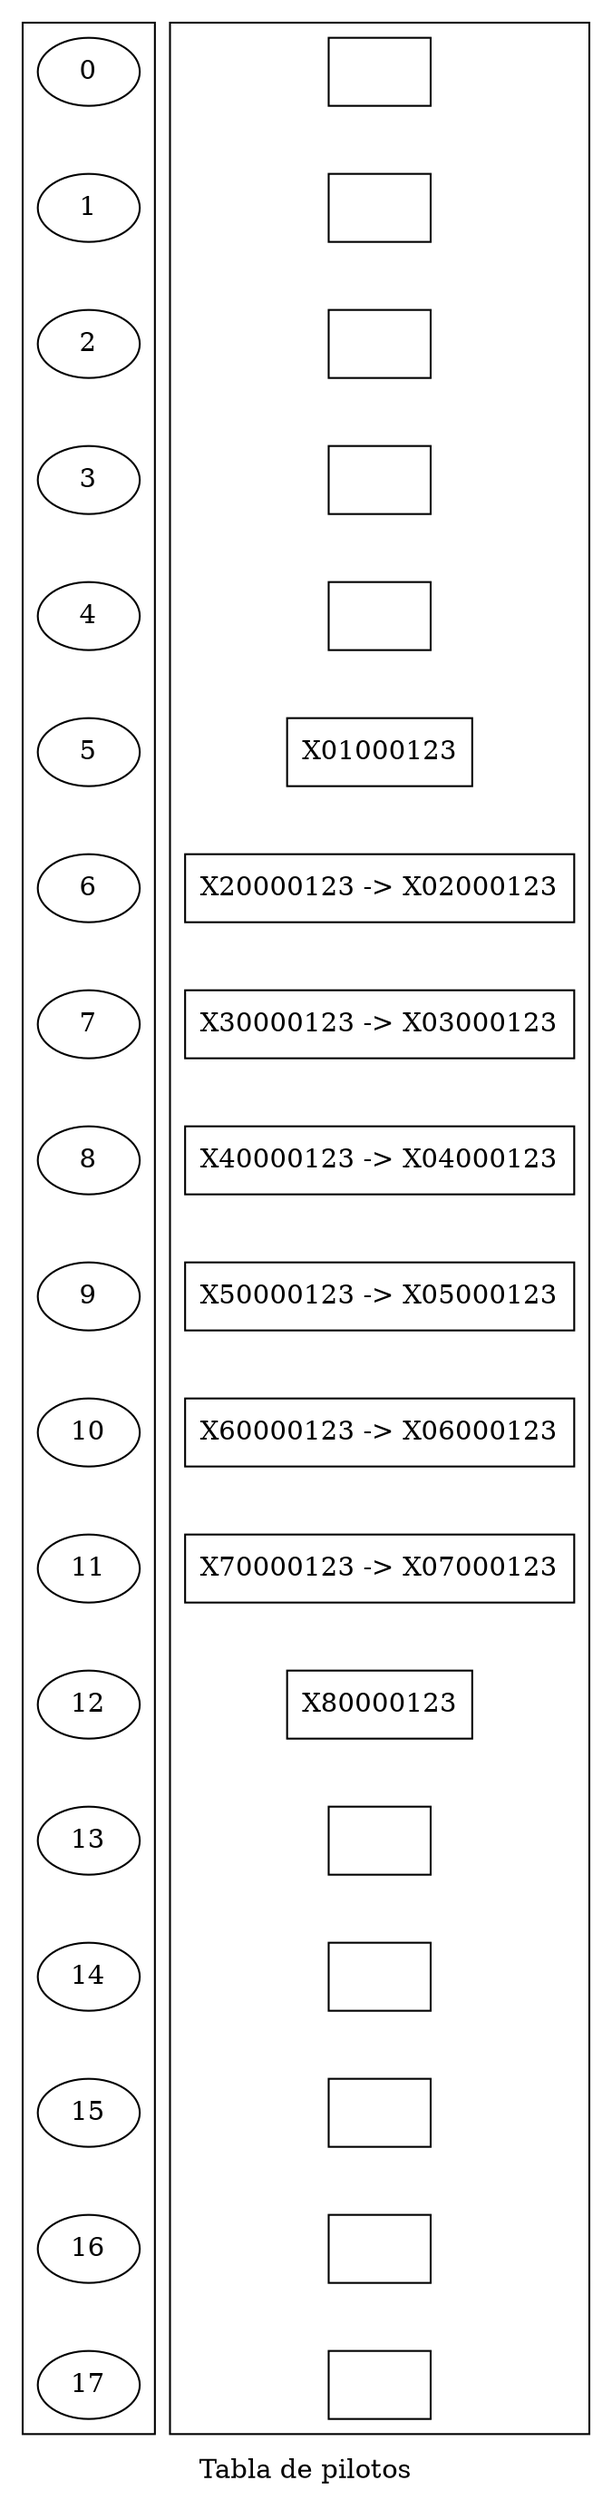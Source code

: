digraph G {
  label="Tabla de pilotos";

subgraph cluster_0{
label="";0->1->2->3->4->5->6->7->8->9->10->11->12->13->14->15->16->17[style=invis];
}

subgraph cluster_1{
label="";L0->L1->L2->L3->L4->L5->L6->L7->L8->L9->L10->L11->L12->L13->L14->L15->L16->L17[style= invis];
}

L0[label="" shape=box];
L1[label="" shape=box];
L2[label="" shape=box];
L3[label="" shape=box];
L4[label="" shape=box];
L5[label="X01000123" shape=box];
L6[label="X20000123 -> X02000123" shape=box];
L7[label="X30000123 -> X03000123" shape=box];
L8[label="X40000123 -> X04000123" shape=box];
L9[label="X50000123 -> X05000123" shape=box];
L10[label="X60000123 -> X06000123" shape=box];
L11[label="X70000123 -> X07000123" shape=box];
L12[label="X80000123" shape=box];
L13[label="" shape=box];
L14[label="" shape=box];
L15[label="" shape=box];
L16[label="" shape=box];
L17[label="" shape=box];
}
